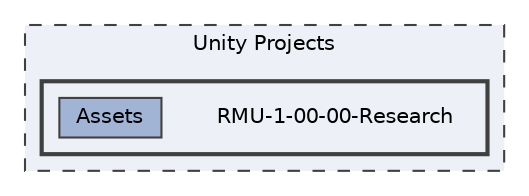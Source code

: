 digraph "C:/Users/むずでょ/Documents/Unity Projects/RMU-1-00-00-Research"
{
 // LATEX_PDF_SIZE
  bgcolor="transparent";
  edge [fontname=Helvetica,fontsize=10,labelfontname=Helvetica,labelfontsize=10];
  node [fontname=Helvetica,fontsize=10,shape=box,height=0.2,width=0.4];
  compound=true
  subgraph clusterdir_eb32c31b4d44652e428cea466006c17d {
    graph [ bgcolor="#edf0f7", pencolor="grey25", label="Unity Projects", fontname=Helvetica,fontsize=10 style="filled,dashed", URL="dir_eb32c31b4d44652e428cea466006c17d.html",tooltip=""]
  subgraph clusterdir_e12a1761b7cded1ee7ecc0994e739994 {
    graph [ bgcolor="#edf0f7", pencolor="grey25", label="", fontname=Helvetica,fontsize=10 style="filled,bold", URL="dir_e12a1761b7cded1ee7ecc0994e739994.html",tooltip=""]
    dir_e12a1761b7cded1ee7ecc0994e739994 [shape=plaintext, label="RMU-1-00-00-Research"];
  dir_6192cdcf4635a5a6c9b27baac22060e0 [label="Assets", fillcolor="#a2b4d6", color="grey25", style="filled", URL="dir_6192cdcf4635a5a6c9b27baac22060e0.html",tooltip=""];
  }
  }
}
